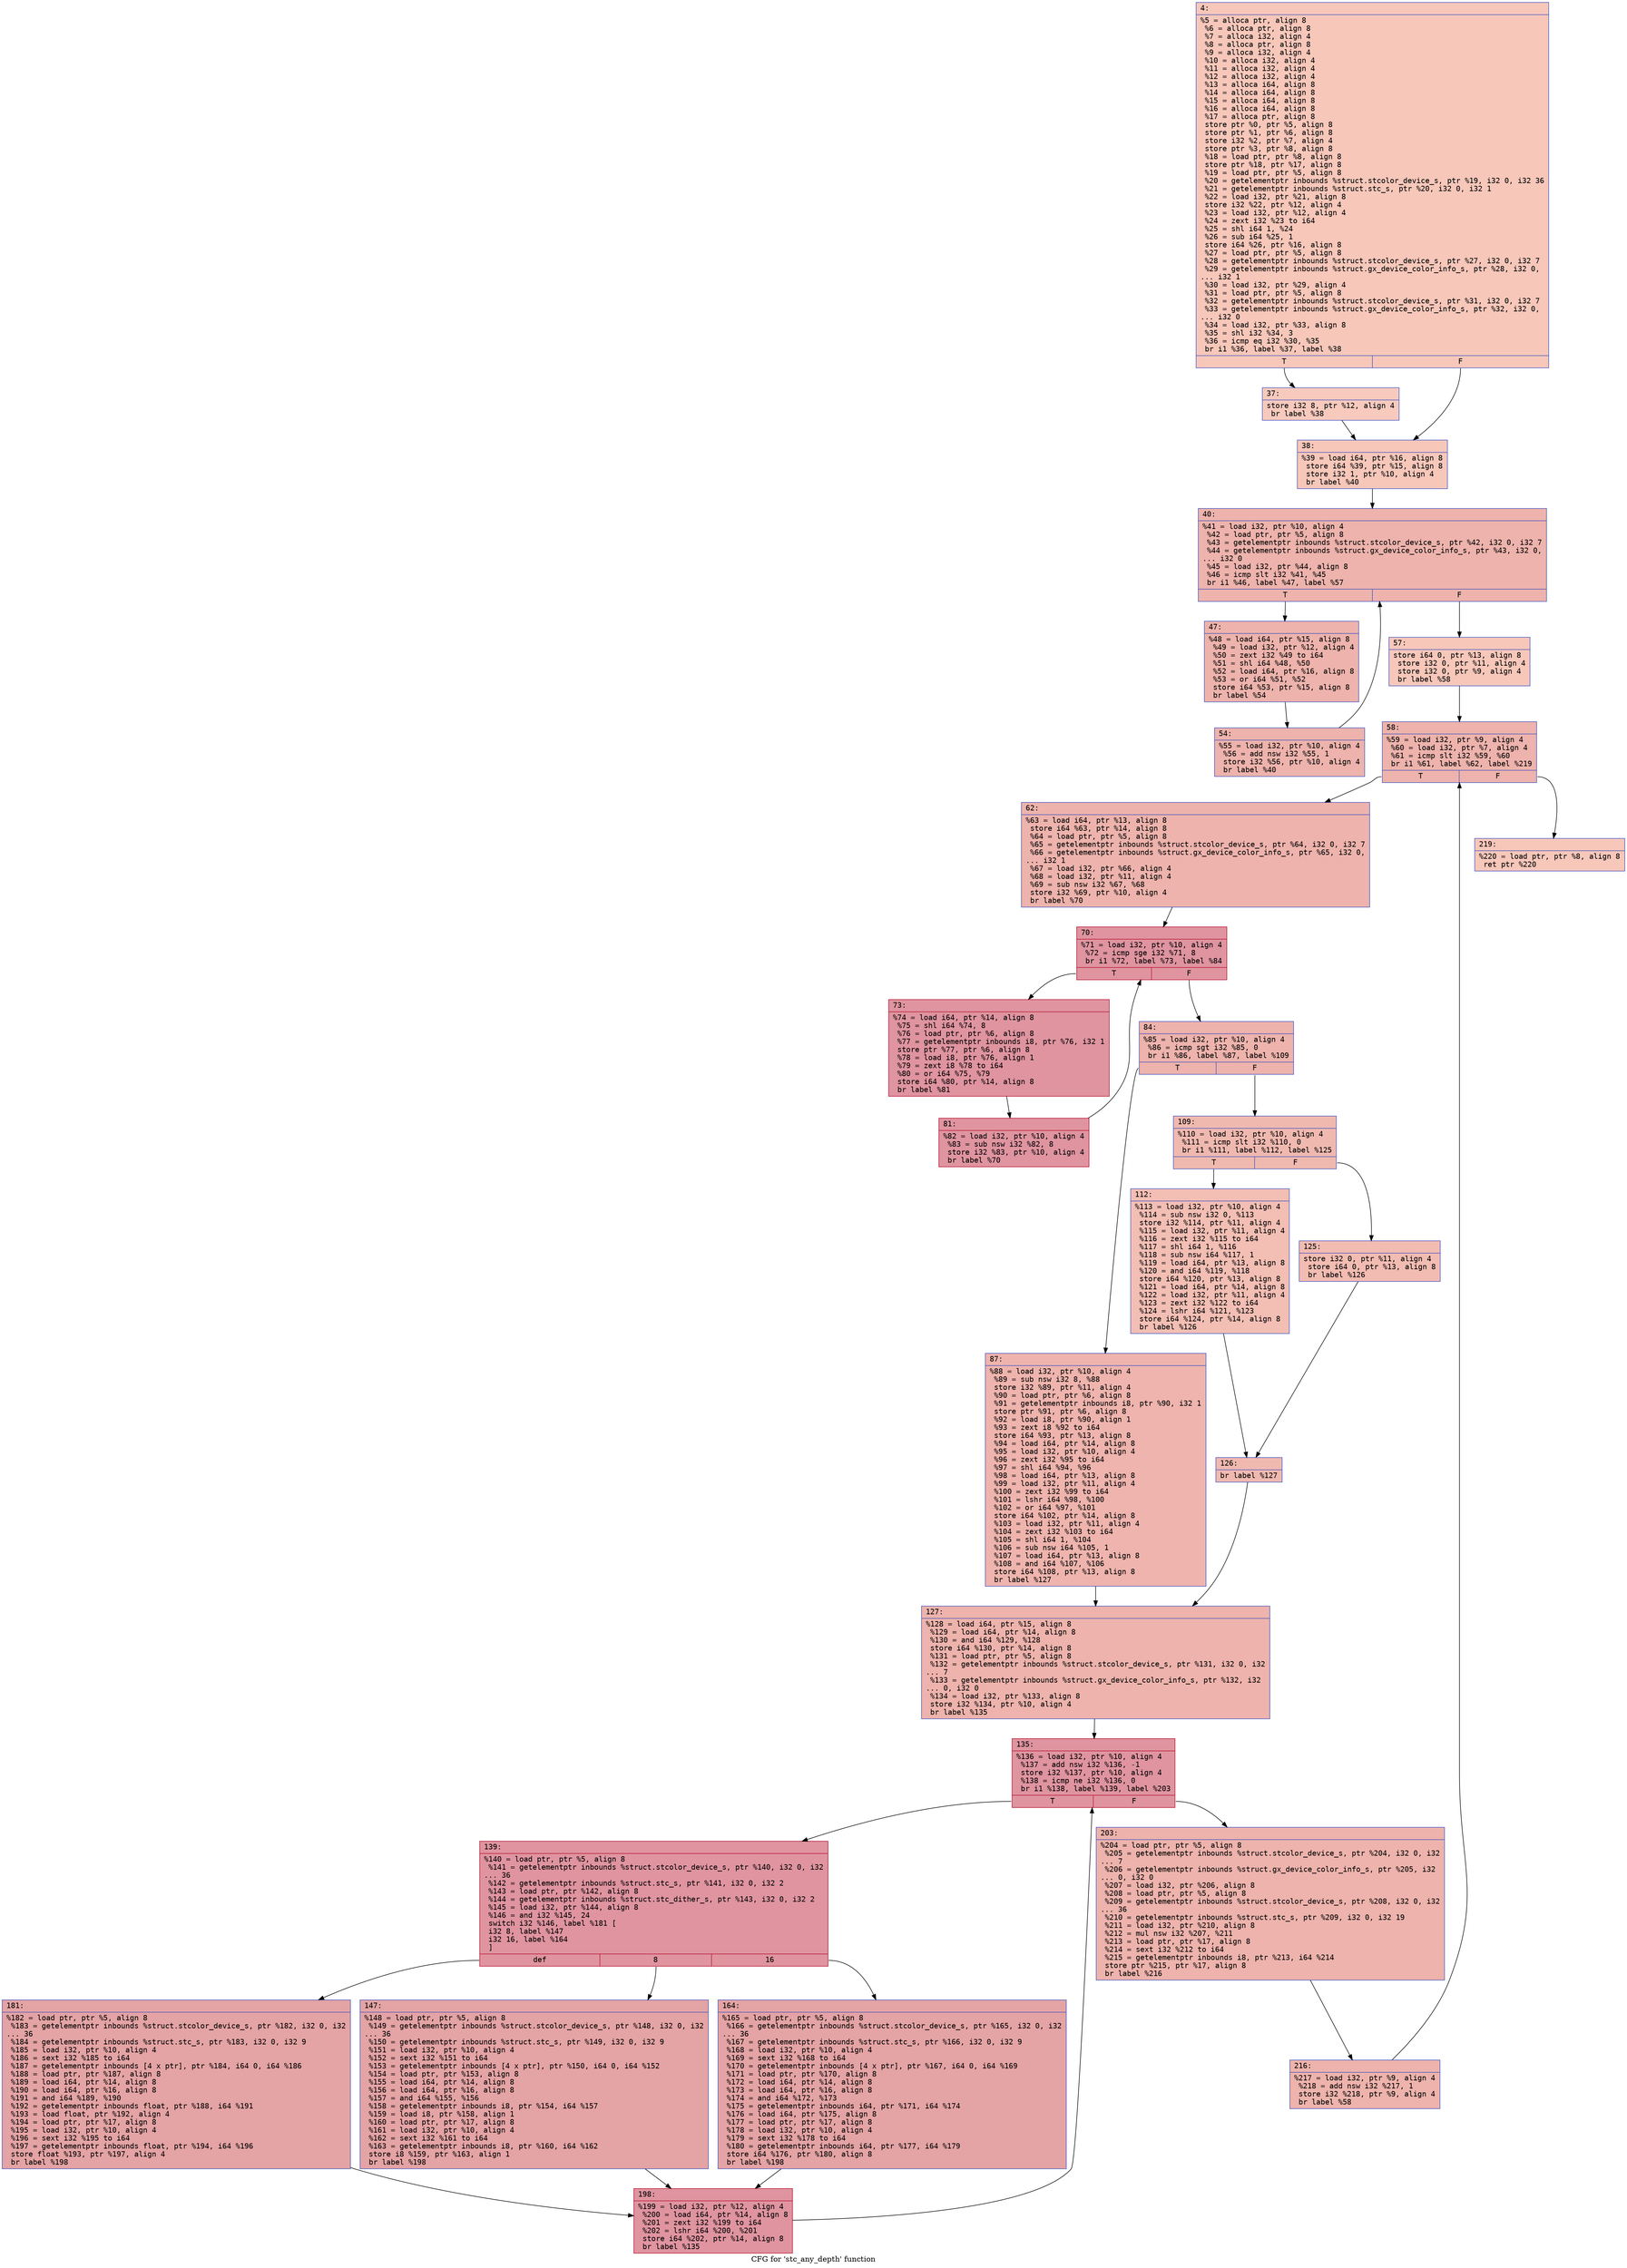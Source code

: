 digraph "CFG for 'stc_any_depth' function" {
	label="CFG for 'stc_any_depth' function";

	Node0x6000016af980 [shape=record,color="#3d50c3ff", style=filled, fillcolor="#ec7f6370" fontname="Courier",label="{4:\l|  %5 = alloca ptr, align 8\l  %6 = alloca ptr, align 8\l  %7 = alloca i32, align 4\l  %8 = alloca ptr, align 8\l  %9 = alloca i32, align 4\l  %10 = alloca i32, align 4\l  %11 = alloca i32, align 4\l  %12 = alloca i32, align 4\l  %13 = alloca i64, align 8\l  %14 = alloca i64, align 8\l  %15 = alloca i64, align 8\l  %16 = alloca i64, align 8\l  %17 = alloca ptr, align 8\l  store ptr %0, ptr %5, align 8\l  store ptr %1, ptr %6, align 8\l  store i32 %2, ptr %7, align 4\l  store ptr %3, ptr %8, align 8\l  %18 = load ptr, ptr %8, align 8\l  store ptr %18, ptr %17, align 8\l  %19 = load ptr, ptr %5, align 8\l  %20 = getelementptr inbounds %struct.stcolor_device_s, ptr %19, i32 0, i32 36\l  %21 = getelementptr inbounds %struct.stc_s, ptr %20, i32 0, i32 1\l  %22 = load i32, ptr %21, align 8\l  store i32 %22, ptr %12, align 4\l  %23 = load i32, ptr %12, align 4\l  %24 = zext i32 %23 to i64\l  %25 = shl i64 1, %24\l  %26 = sub i64 %25, 1\l  store i64 %26, ptr %16, align 8\l  %27 = load ptr, ptr %5, align 8\l  %28 = getelementptr inbounds %struct.stcolor_device_s, ptr %27, i32 0, i32 7\l  %29 = getelementptr inbounds %struct.gx_device_color_info_s, ptr %28, i32 0,\l... i32 1\l  %30 = load i32, ptr %29, align 4\l  %31 = load ptr, ptr %5, align 8\l  %32 = getelementptr inbounds %struct.stcolor_device_s, ptr %31, i32 0, i32 7\l  %33 = getelementptr inbounds %struct.gx_device_color_info_s, ptr %32, i32 0,\l... i32 0\l  %34 = load i32, ptr %33, align 8\l  %35 = shl i32 %34, 3\l  %36 = icmp eq i32 %30, %35\l  br i1 %36, label %37, label %38\l|{<s0>T|<s1>F}}"];
	Node0x6000016af980:s0 -> Node0x6000016afbb0[tooltip="4 -> 37\nProbability 50.00%" ];
	Node0x6000016af980:s1 -> Node0x6000016afc00[tooltip="4 -> 38\nProbability 50.00%" ];
	Node0x6000016afbb0 [shape=record,color="#3d50c3ff", style=filled, fillcolor="#ef886b70" fontname="Courier",label="{37:\l|  store i32 8, ptr %12, align 4\l  br label %38\l}"];
	Node0x6000016afbb0 -> Node0x6000016afc00[tooltip="37 -> 38\nProbability 100.00%" ];
	Node0x6000016afc00 [shape=record,color="#3d50c3ff", style=filled, fillcolor="#ec7f6370" fontname="Courier",label="{38:\l|  %39 = load i64, ptr %16, align 8\l  store i64 %39, ptr %15, align 8\l  store i32 1, ptr %10, align 4\l  br label %40\l}"];
	Node0x6000016afc00 -> Node0x6000016afc50[tooltip="38 -> 40\nProbability 100.00%" ];
	Node0x6000016afc50 [shape=record,color="#3d50c3ff", style=filled, fillcolor="#d6524470" fontname="Courier",label="{40:\l|  %41 = load i32, ptr %10, align 4\l  %42 = load ptr, ptr %5, align 8\l  %43 = getelementptr inbounds %struct.stcolor_device_s, ptr %42, i32 0, i32 7\l  %44 = getelementptr inbounds %struct.gx_device_color_info_s, ptr %43, i32 0,\l... i32 0\l  %45 = load i32, ptr %44, align 8\l  %46 = icmp slt i32 %41, %45\l  br i1 %46, label %47, label %57\l|{<s0>T|<s1>F}}"];
	Node0x6000016afc50:s0 -> Node0x6000016afca0[tooltip="40 -> 47\nProbability 96.88%" ];
	Node0x6000016afc50:s1 -> Node0x6000016afd40[tooltip="40 -> 57\nProbability 3.12%" ];
	Node0x6000016afca0 [shape=record,color="#3d50c3ff", style=filled, fillcolor="#d6524470" fontname="Courier",label="{47:\l|  %48 = load i64, ptr %15, align 8\l  %49 = load i32, ptr %12, align 4\l  %50 = zext i32 %49 to i64\l  %51 = shl i64 %48, %50\l  %52 = load i64, ptr %16, align 8\l  %53 = or i64 %51, %52\l  store i64 %53, ptr %15, align 8\l  br label %54\l}"];
	Node0x6000016afca0 -> Node0x6000016afcf0[tooltip="47 -> 54\nProbability 100.00%" ];
	Node0x6000016afcf0 [shape=record,color="#3d50c3ff", style=filled, fillcolor="#d6524470" fontname="Courier",label="{54:\l|  %55 = load i32, ptr %10, align 4\l  %56 = add nsw i32 %55, 1\l  store i32 %56, ptr %10, align 4\l  br label %40\l}"];
	Node0x6000016afcf0 -> Node0x6000016afc50[tooltip="54 -> 40\nProbability 100.00%" ];
	Node0x6000016afd40 [shape=record,color="#3d50c3ff", style=filled, fillcolor="#ec7f6370" fontname="Courier",label="{57:\l|  store i64 0, ptr %13, align 8\l  store i32 0, ptr %11, align 4\l  store i32 0, ptr %9, align 4\l  br label %58\l}"];
	Node0x6000016afd40 -> Node0x6000016afd90[tooltip="57 -> 58\nProbability 100.00%" ];
	Node0x6000016afd90 [shape=record,color="#3d50c3ff", style=filled, fillcolor="#d6524470" fontname="Courier",label="{58:\l|  %59 = load i32, ptr %9, align 4\l  %60 = load i32, ptr %7, align 4\l  %61 = icmp slt i32 %59, %60\l  br i1 %61, label %62, label %219\l|{<s0>T|<s1>F}}"];
	Node0x6000016afd90:s0 -> Node0x6000016afde0[tooltip="58 -> 62\nProbability 96.88%" ];
	Node0x6000016afd90:s1 -> Node0x6000016a0410[tooltip="58 -> 219\nProbability 3.12%" ];
	Node0x6000016afde0 [shape=record,color="#3d50c3ff", style=filled, fillcolor="#d6524470" fontname="Courier",label="{62:\l|  %63 = load i64, ptr %13, align 8\l  store i64 %63, ptr %14, align 8\l  %64 = load ptr, ptr %5, align 8\l  %65 = getelementptr inbounds %struct.stcolor_device_s, ptr %64, i32 0, i32 7\l  %66 = getelementptr inbounds %struct.gx_device_color_info_s, ptr %65, i32 0,\l... i32 1\l  %67 = load i32, ptr %66, align 4\l  %68 = load i32, ptr %11, align 4\l  %69 = sub nsw i32 %67, %68\l  store i32 %69, ptr %10, align 4\l  br label %70\l}"];
	Node0x6000016afde0 -> Node0x6000016afe30[tooltip="62 -> 70\nProbability 100.00%" ];
	Node0x6000016afe30 [shape=record,color="#b70d28ff", style=filled, fillcolor="#b70d2870" fontname="Courier",label="{70:\l|  %71 = load i32, ptr %10, align 4\l  %72 = icmp sge i32 %71, 8\l  br i1 %72, label %73, label %84\l|{<s0>T|<s1>F}}"];
	Node0x6000016afe30:s0 -> Node0x6000016afe80[tooltip="70 -> 73\nProbability 96.88%" ];
	Node0x6000016afe30:s1 -> Node0x6000016aff20[tooltip="70 -> 84\nProbability 3.12%" ];
	Node0x6000016afe80 [shape=record,color="#b70d28ff", style=filled, fillcolor="#b70d2870" fontname="Courier",label="{73:\l|  %74 = load i64, ptr %14, align 8\l  %75 = shl i64 %74, 8\l  %76 = load ptr, ptr %6, align 8\l  %77 = getelementptr inbounds i8, ptr %76, i32 1\l  store ptr %77, ptr %6, align 8\l  %78 = load i8, ptr %76, align 1\l  %79 = zext i8 %78 to i64\l  %80 = or i64 %75, %79\l  store i64 %80, ptr %14, align 8\l  br label %81\l}"];
	Node0x6000016afe80 -> Node0x6000016afed0[tooltip="73 -> 81\nProbability 100.00%" ];
	Node0x6000016afed0 [shape=record,color="#b70d28ff", style=filled, fillcolor="#b70d2870" fontname="Courier",label="{81:\l|  %82 = load i32, ptr %10, align 4\l  %83 = sub nsw i32 %82, 8\l  store i32 %83, ptr %10, align 4\l  br label %70\l}"];
	Node0x6000016afed0 -> Node0x6000016afe30[tooltip="81 -> 70\nProbability 100.00%" ];
	Node0x6000016aff20 [shape=record,color="#3d50c3ff", style=filled, fillcolor="#d6524470" fontname="Courier",label="{84:\l|  %85 = load i32, ptr %10, align 4\l  %86 = icmp sgt i32 %85, 0\l  br i1 %86, label %87, label %109\l|{<s0>T|<s1>F}}"];
	Node0x6000016aff20:s0 -> Node0x6000016aff70[tooltip="84 -> 87\nProbability 62.50%" ];
	Node0x6000016aff20:s1 -> Node0x6000016a0000[tooltip="84 -> 109\nProbability 37.50%" ];
	Node0x6000016aff70 [shape=record,color="#3d50c3ff", style=filled, fillcolor="#d8564670" fontname="Courier",label="{87:\l|  %88 = load i32, ptr %10, align 4\l  %89 = sub nsw i32 8, %88\l  store i32 %89, ptr %11, align 4\l  %90 = load ptr, ptr %6, align 8\l  %91 = getelementptr inbounds i8, ptr %90, i32 1\l  store ptr %91, ptr %6, align 8\l  %92 = load i8, ptr %90, align 1\l  %93 = zext i8 %92 to i64\l  store i64 %93, ptr %13, align 8\l  %94 = load i64, ptr %14, align 8\l  %95 = load i32, ptr %10, align 4\l  %96 = zext i32 %95 to i64\l  %97 = shl i64 %94, %96\l  %98 = load i64, ptr %13, align 8\l  %99 = load i32, ptr %11, align 4\l  %100 = zext i32 %99 to i64\l  %101 = lshr i64 %98, %100\l  %102 = or i64 %97, %101\l  store i64 %102, ptr %14, align 8\l  %103 = load i32, ptr %11, align 4\l  %104 = zext i32 %103 to i64\l  %105 = shl i64 1, %104\l  %106 = sub nsw i64 %105, 1\l  %107 = load i64, ptr %13, align 8\l  %108 = and i64 %107, %106\l  store i64 %108, ptr %13, align 8\l  br label %127\l}"];
	Node0x6000016aff70 -> Node0x6000016a0140[tooltip="87 -> 127\nProbability 100.00%" ];
	Node0x6000016a0000 [shape=record,color="#3d50c3ff", style=filled, fillcolor="#de614d70" fontname="Courier",label="{109:\l|  %110 = load i32, ptr %10, align 4\l  %111 = icmp slt i32 %110, 0\l  br i1 %111, label %112, label %125\l|{<s0>T|<s1>F}}"];
	Node0x6000016a0000:s0 -> Node0x6000016a0050[tooltip="109 -> 112\nProbability 37.50%" ];
	Node0x6000016a0000:s1 -> Node0x6000016a00a0[tooltip="109 -> 125\nProbability 62.50%" ];
	Node0x6000016a0050 [shape=record,color="#3d50c3ff", style=filled, fillcolor="#e36c5570" fontname="Courier",label="{112:\l|  %113 = load i32, ptr %10, align 4\l  %114 = sub nsw i32 0, %113\l  store i32 %114, ptr %11, align 4\l  %115 = load i32, ptr %11, align 4\l  %116 = zext i32 %115 to i64\l  %117 = shl i64 1, %116\l  %118 = sub nsw i64 %117, 1\l  %119 = load i64, ptr %13, align 8\l  %120 = and i64 %119, %118\l  store i64 %120, ptr %13, align 8\l  %121 = load i64, ptr %14, align 8\l  %122 = load i32, ptr %11, align 4\l  %123 = zext i32 %122 to i64\l  %124 = lshr i64 %121, %123\l  store i64 %124, ptr %14, align 8\l  br label %126\l}"];
	Node0x6000016a0050 -> Node0x6000016a00f0[tooltip="112 -> 126\nProbability 100.00%" ];
	Node0x6000016a00a0 [shape=record,color="#3d50c3ff", style=filled, fillcolor="#e1675170" fontname="Courier",label="{125:\l|  store i32 0, ptr %11, align 4\l  store i64 0, ptr %13, align 8\l  br label %126\l}"];
	Node0x6000016a00a0 -> Node0x6000016a00f0[tooltip="125 -> 126\nProbability 100.00%" ];
	Node0x6000016a00f0 [shape=record,color="#3d50c3ff", style=filled, fillcolor="#de614d70" fontname="Courier",label="{126:\l|  br label %127\l}"];
	Node0x6000016a00f0 -> Node0x6000016a0140[tooltip="126 -> 127\nProbability 100.00%" ];
	Node0x6000016a0140 [shape=record,color="#3d50c3ff", style=filled, fillcolor="#d6524470" fontname="Courier",label="{127:\l|  %128 = load i64, ptr %15, align 8\l  %129 = load i64, ptr %14, align 8\l  %130 = and i64 %129, %128\l  store i64 %130, ptr %14, align 8\l  %131 = load ptr, ptr %5, align 8\l  %132 = getelementptr inbounds %struct.stcolor_device_s, ptr %131, i32 0, i32\l... 7\l  %133 = getelementptr inbounds %struct.gx_device_color_info_s, ptr %132, i32\l... 0, i32 0\l  %134 = load i32, ptr %133, align 8\l  store i32 %134, ptr %10, align 4\l  br label %135\l}"];
	Node0x6000016a0140 -> Node0x6000016a0190[tooltip="127 -> 135\nProbability 100.00%" ];
	Node0x6000016a0190 [shape=record,color="#b70d28ff", style=filled, fillcolor="#b70d2870" fontname="Courier",label="{135:\l|  %136 = load i32, ptr %10, align 4\l  %137 = add nsw i32 %136, -1\l  store i32 %137, ptr %10, align 4\l  %138 = icmp ne i32 %136, 0\l  br i1 %138, label %139, label %203\l|{<s0>T|<s1>F}}"];
	Node0x6000016a0190:s0 -> Node0x6000016a01e0[tooltip="135 -> 139\nProbability 96.88%" ];
	Node0x6000016a0190:s1 -> Node0x6000016a0370[tooltip="135 -> 203\nProbability 3.12%" ];
	Node0x6000016a01e0 [shape=record,color="#b70d28ff", style=filled, fillcolor="#b70d2870" fontname="Courier",label="{139:\l|  %140 = load ptr, ptr %5, align 8\l  %141 = getelementptr inbounds %struct.stcolor_device_s, ptr %140, i32 0, i32\l... 36\l  %142 = getelementptr inbounds %struct.stc_s, ptr %141, i32 0, i32 2\l  %143 = load ptr, ptr %142, align 8\l  %144 = getelementptr inbounds %struct.stc_dither_s, ptr %143, i32 0, i32 2\l  %145 = load i32, ptr %144, align 8\l  %146 = and i32 %145, 24\l  switch i32 %146, label %181 [\l    i32 8, label %147\l    i32 16, label %164\l  ]\l|{<s0>def|<s1>8|<s2>16}}"];
	Node0x6000016a01e0:s0 -> Node0x6000016a02d0[tooltip="139 -> 181\nProbability 33.33%" ];
	Node0x6000016a01e0:s1 -> Node0x6000016a0230[tooltip="139 -> 147\nProbability 33.33%" ];
	Node0x6000016a01e0:s2 -> Node0x6000016a0280[tooltip="139 -> 164\nProbability 33.33%" ];
	Node0x6000016a0230 [shape=record,color="#3d50c3ff", style=filled, fillcolor="#c32e3170" fontname="Courier",label="{147:\l|  %148 = load ptr, ptr %5, align 8\l  %149 = getelementptr inbounds %struct.stcolor_device_s, ptr %148, i32 0, i32\l... 36\l  %150 = getelementptr inbounds %struct.stc_s, ptr %149, i32 0, i32 9\l  %151 = load i32, ptr %10, align 4\l  %152 = sext i32 %151 to i64\l  %153 = getelementptr inbounds [4 x ptr], ptr %150, i64 0, i64 %152\l  %154 = load ptr, ptr %153, align 8\l  %155 = load i64, ptr %14, align 8\l  %156 = load i64, ptr %16, align 8\l  %157 = and i64 %155, %156\l  %158 = getelementptr inbounds i8, ptr %154, i64 %157\l  %159 = load i8, ptr %158, align 1\l  %160 = load ptr, ptr %17, align 8\l  %161 = load i32, ptr %10, align 4\l  %162 = sext i32 %161 to i64\l  %163 = getelementptr inbounds i8, ptr %160, i64 %162\l  store i8 %159, ptr %163, align 1\l  br label %198\l}"];
	Node0x6000016a0230 -> Node0x6000016a0320[tooltip="147 -> 198\nProbability 100.00%" ];
	Node0x6000016a0280 [shape=record,color="#3d50c3ff", style=filled, fillcolor="#c32e3170" fontname="Courier",label="{164:\l|  %165 = load ptr, ptr %5, align 8\l  %166 = getelementptr inbounds %struct.stcolor_device_s, ptr %165, i32 0, i32\l... 36\l  %167 = getelementptr inbounds %struct.stc_s, ptr %166, i32 0, i32 9\l  %168 = load i32, ptr %10, align 4\l  %169 = sext i32 %168 to i64\l  %170 = getelementptr inbounds [4 x ptr], ptr %167, i64 0, i64 %169\l  %171 = load ptr, ptr %170, align 8\l  %172 = load i64, ptr %14, align 8\l  %173 = load i64, ptr %16, align 8\l  %174 = and i64 %172, %173\l  %175 = getelementptr inbounds i64, ptr %171, i64 %174\l  %176 = load i64, ptr %175, align 8\l  %177 = load ptr, ptr %17, align 8\l  %178 = load i32, ptr %10, align 4\l  %179 = sext i32 %178 to i64\l  %180 = getelementptr inbounds i64, ptr %177, i64 %179\l  store i64 %176, ptr %180, align 8\l  br label %198\l}"];
	Node0x6000016a0280 -> Node0x6000016a0320[tooltip="164 -> 198\nProbability 100.00%" ];
	Node0x6000016a02d0 [shape=record,color="#3d50c3ff", style=filled, fillcolor="#c32e3170" fontname="Courier",label="{181:\l|  %182 = load ptr, ptr %5, align 8\l  %183 = getelementptr inbounds %struct.stcolor_device_s, ptr %182, i32 0, i32\l... 36\l  %184 = getelementptr inbounds %struct.stc_s, ptr %183, i32 0, i32 9\l  %185 = load i32, ptr %10, align 4\l  %186 = sext i32 %185 to i64\l  %187 = getelementptr inbounds [4 x ptr], ptr %184, i64 0, i64 %186\l  %188 = load ptr, ptr %187, align 8\l  %189 = load i64, ptr %14, align 8\l  %190 = load i64, ptr %16, align 8\l  %191 = and i64 %189, %190\l  %192 = getelementptr inbounds float, ptr %188, i64 %191\l  %193 = load float, ptr %192, align 4\l  %194 = load ptr, ptr %17, align 8\l  %195 = load i32, ptr %10, align 4\l  %196 = sext i32 %195 to i64\l  %197 = getelementptr inbounds float, ptr %194, i64 %196\l  store float %193, ptr %197, align 4\l  br label %198\l}"];
	Node0x6000016a02d0 -> Node0x6000016a0320[tooltip="181 -> 198\nProbability 100.00%" ];
	Node0x6000016a0320 [shape=record,color="#b70d28ff", style=filled, fillcolor="#b70d2870" fontname="Courier",label="{198:\l|  %199 = load i32, ptr %12, align 4\l  %200 = load i64, ptr %14, align 8\l  %201 = zext i32 %199 to i64\l  %202 = lshr i64 %200, %201\l  store i64 %202, ptr %14, align 8\l  br label %135\l}"];
	Node0x6000016a0320 -> Node0x6000016a0190[tooltip="198 -> 135\nProbability 100.00%" ];
	Node0x6000016a0370 [shape=record,color="#3d50c3ff", style=filled, fillcolor="#d6524470" fontname="Courier",label="{203:\l|  %204 = load ptr, ptr %5, align 8\l  %205 = getelementptr inbounds %struct.stcolor_device_s, ptr %204, i32 0, i32\l... 7\l  %206 = getelementptr inbounds %struct.gx_device_color_info_s, ptr %205, i32\l... 0, i32 0\l  %207 = load i32, ptr %206, align 8\l  %208 = load ptr, ptr %5, align 8\l  %209 = getelementptr inbounds %struct.stcolor_device_s, ptr %208, i32 0, i32\l... 36\l  %210 = getelementptr inbounds %struct.stc_s, ptr %209, i32 0, i32 19\l  %211 = load i32, ptr %210, align 8\l  %212 = mul nsw i32 %207, %211\l  %213 = load ptr, ptr %17, align 8\l  %214 = sext i32 %212 to i64\l  %215 = getelementptr inbounds i8, ptr %213, i64 %214\l  store ptr %215, ptr %17, align 8\l  br label %216\l}"];
	Node0x6000016a0370 -> Node0x6000016a03c0[tooltip="203 -> 216\nProbability 100.00%" ];
	Node0x6000016a03c0 [shape=record,color="#3d50c3ff", style=filled, fillcolor="#d6524470" fontname="Courier",label="{216:\l|  %217 = load i32, ptr %9, align 4\l  %218 = add nsw i32 %217, 1\l  store i32 %218, ptr %9, align 4\l  br label %58\l}"];
	Node0x6000016a03c0 -> Node0x6000016afd90[tooltip="216 -> 58\nProbability 100.00%" ];
	Node0x6000016a0410 [shape=record,color="#3d50c3ff", style=filled, fillcolor="#ec7f6370" fontname="Courier",label="{219:\l|  %220 = load ptr, ptr %8, align 8\l  ret ptr %220\l}"];
}
